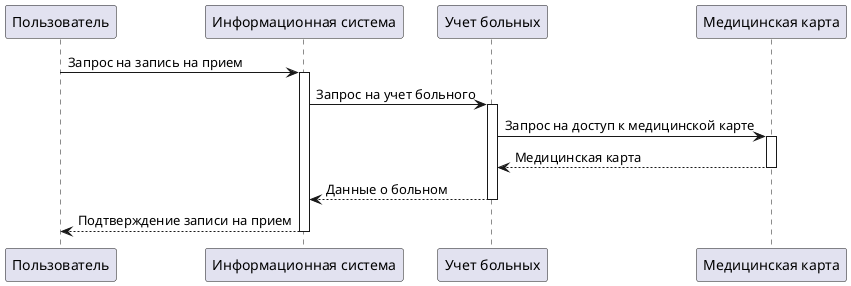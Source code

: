 @startuml sequence
participant "Пользователь" as User
participant "Информационная система" as IS
participant "Учет больных" as PatientRegistry
participant "Медицинская карта" as MedicalRecord

User -> IS: Запрос на запись на прием
activate IS
IS -> PatientRegistry: Запрос на учет больного
activate PatientRegistry
PatientRegistry -> MedicalRecord: Запрос на доступ к медицинской карте
activate MedicalRecord
MedicalRecord --> PatientRegistry: Медицинская карта
deactivate MedicalRecord
PatientRegistry --> IS: Данные о больном
deactivate PatientRegistry
IS --> User: Подтверждение записи на прием
deactivate IS
@enduml
